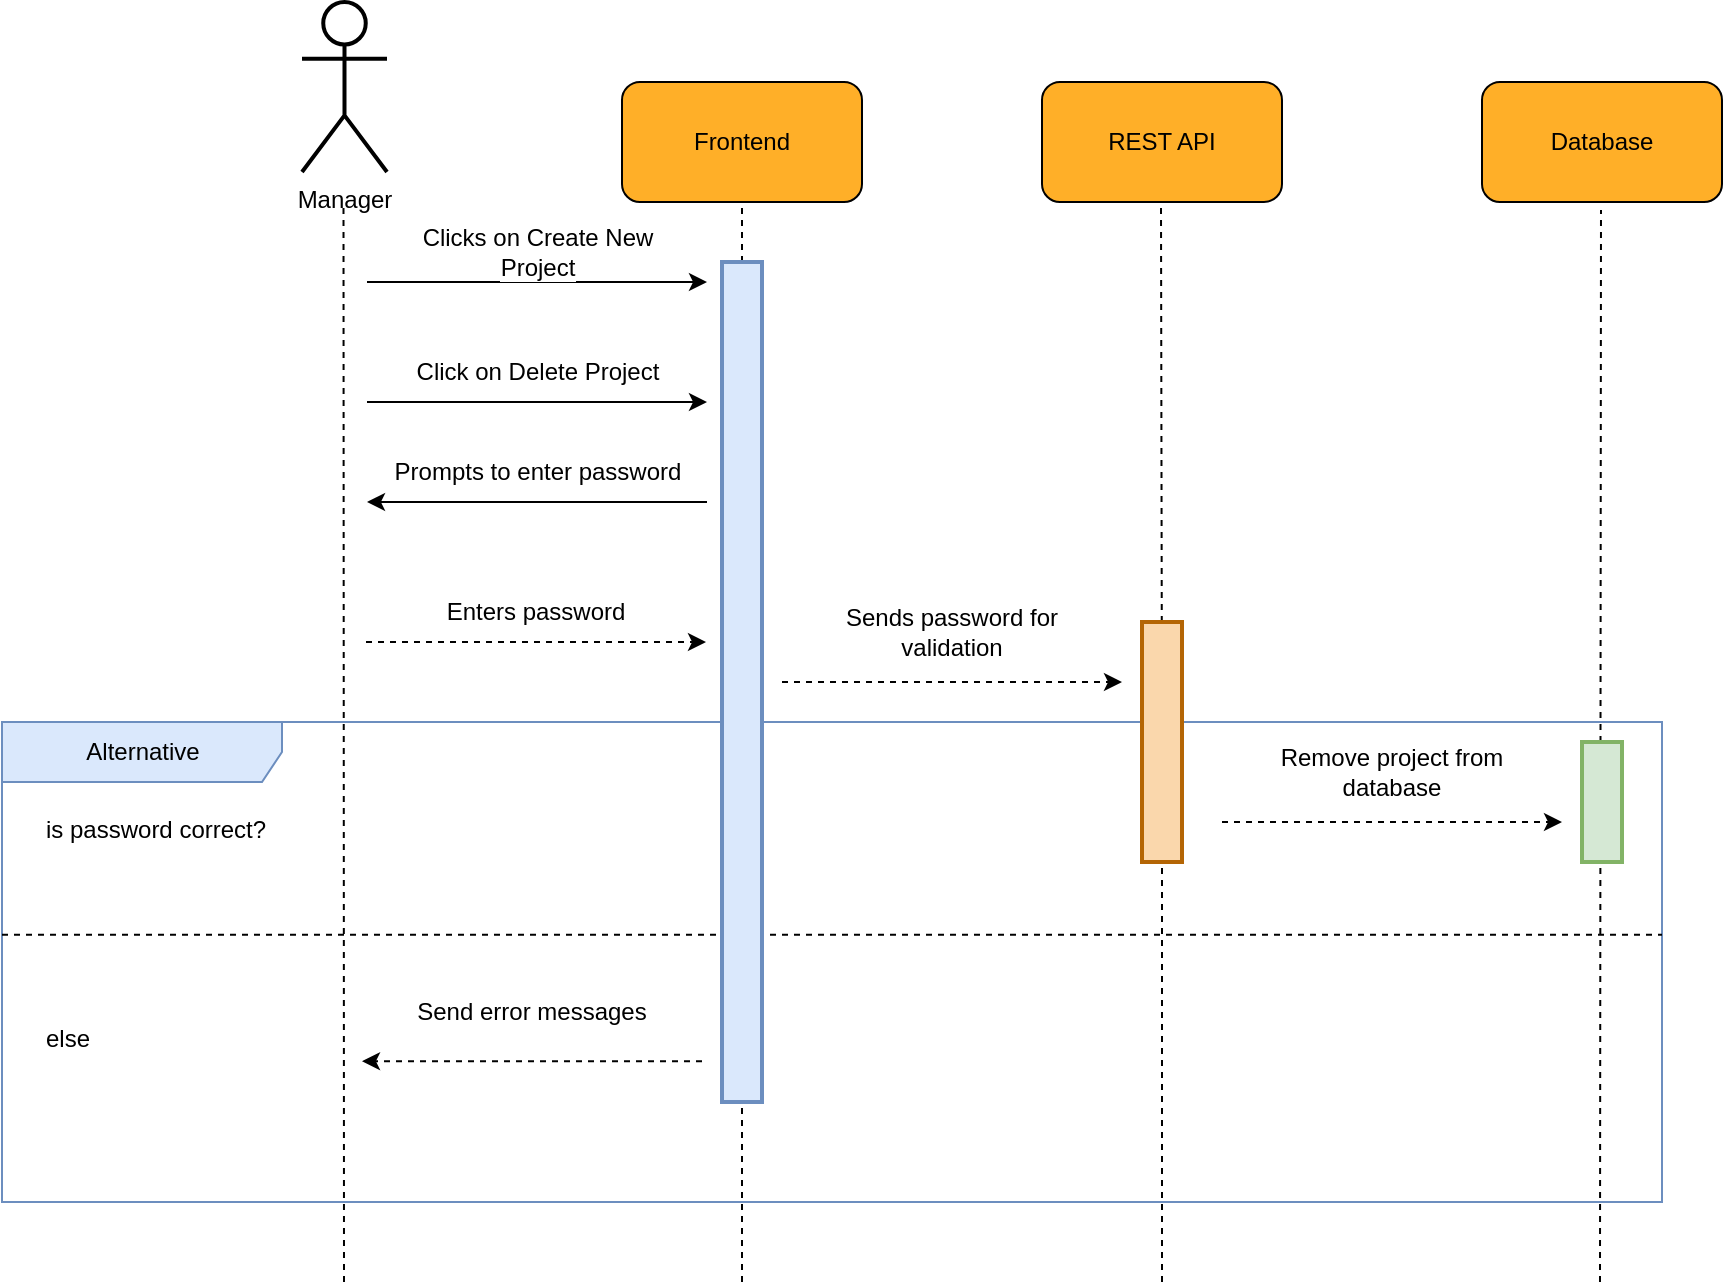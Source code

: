 <mxfile version="16.1.2" type="device"><diagram id="S9ephRrap3H5ggIDh2mu" name="Page-1"><mxGraphModel dx="918" dy="818" grid="1" gridSize="10" guides="1" tooltips="1" connect="1" arrows="1" fold="1" page="1" pageScale="1" pageWidth="850" pageHeight="1100" math="0" shadow="0"><root><mxCell id="0"/><mxCell id="1" parent="0"/><mxCell id="WoqCzvtfRUfH4RAhsEGo-31" value="Alternative" style="shape=umlFrame;tabWidth=110;tabHeight=30;tabPosition=left;html=1;boundedLbl=1;labelInHeader=1;width=140;height=30;fillColor=#dae8fc;fontSize=12;strokeWidth=1;strokeColor=#6c8ebf;" parent="1" vertex="1"><mxGeometry x="290" y="520" width="830" height="240" as="geometry"/></mxCell><mxCell id="WoqCzvtfRUfH4RAhsEGo-32" value="is password correct?" style="text;fillColor=none;fontSize=12;" parent="WoqCzvtfRUfH4RAhsEGo-31" vertex="1"><mxGeometry width="100" height="20" relative="1" as="geometry"><mxPoint x="20" y="40" as="offset"/></mxGeometry></mxCell><mxCell id="WoqCzvtfRUfH4RAhsEGo-33" value="else" style="line;strokeWidth=1;dashed=1;labelPosition=center;verticalLabelPosition=bottom;align=left;verticalAlign=top;spacingLeft=20;spacingTop=15;fillColor=none;fontSize=12;" parent="WoqCzvtfRUfH4RAhsEGo-31" vertex="1"><mxGeometry y="83.077" width="830" height="46.523" as="geometry"/></mxCell><mxCell id="WoqCzvtfRUfH4RAhsEGo-62" value="" style="endArrow=classic;html=1;rounded=0;strokeWidth=1;jumpSize=6;fontSize=12;dashed=1;" parent="WoqCzvtfRUfH4RAhsEGo-31" edge="1"><mxGeometry width="50" height="50" relative="1" as="geometry"><mxPoint x="610" y="50.0" as="sourcePoint"/><mxPoint x="780" y="50.0" as="targetPoint"/></mxGeometry></mxCell><mxCell id="WoqCzvtfRUfH4RAhsEGo-63" value="&lt;span style=&quot;background-color: rgb(255 , 255 , 255)&quot;&gt;Remove project from database&lt;/span&gt;" style="text;html=1;strokeColor=none;fillColor=none;align=center;verticalAlign=middle;whiteSpace=wrap;rounded=0;fontSize=12;" parent="WoqCzvtfRUfH4RAhsEGo-31" vertex="1"><mxGeometry x="620" y="10" width="150" height="30" as="geometry"/></mxCell><mxCell id="WoqCzvtfRUfH4RAhsEGo-65" value="" style="endArrow=classic;html=1;rounded=0;strokeWidth=1;jumpSize=6;fontSize=12;dashed=1;" parent="WoqCzvtfRUfH4RAhsEGo-31" edge="1"><mxGeometry width="50" height="50" relative="1" as="geometry"><mxPoint x="350" y="169.6" as="sourcePoint"/><mxPoint x="180" y="169.6" as="targetPoint"/></mxGeometry></mxCell><mxCell id="WoqCzvtfRUfH4RAhsEGo-66" value="&lt;span style=&quot;background-color: rgb(255 , 255 , 255)&quot;&gt;Send error messages&lt;/span&gt;" style="text;html=1;strokeColor=none;fillColor=none;align=center;verticalAlign=middle;whiteSpace=wrap;rounded=0;fontSize=12;" parent="WoqCzvtfRUfH4RAhsEGo-31" vertex="1"><mxGeometry x="190" y="129.6" width="150" height="30" as="geometry"/></mxCell><mxCell id="WoqCzvtfRUfH4RAhsEGo-34" value="" style="group;fontSize=12;" parent="1" vertex="1" connectable="0"><mxGeometry x="600" y="200" width="120" height="60" as="geometry"/></mxCell><mxCell id="WoqCzvtfRUfH4RAhsEGo-35" value="" style="rounded=1;whiteSpace=wrap;html=1;fillColor=#FFAF28;fontSize=12;" parent="WoqCzvtfRUfH4RAhsEGo-34" vertex="1"><mxGeometry width="120" height="60" as="geometry"/></mxCell><mxCell id="WoqCzvtfRUfH4RAhsEGo-36" value="&lt;font style=&quot;font-size: 12px;&quot;&gt;Frontend&lt;/font&gt;" style="text;html=1;strokeColor=none;fillColor=none;align=center;verticalAlign=middle;whiteSpace=wrap;rounded=0;fontSize=12;" parent="WoqCzvtfRUfH4RAhsEGo-34" vertex="1"><mxGeometry x="30" y="15" width="60" height="30" as="geometry"/></mxCell><mxCell id="WoqCzvtfRUfH4RAhsEGo-37" value="" style="group;fontSize=12;" parent="1" vertex="1" connectable="0"><mxGeometry x="810" y="200" width="120" height="60" as="geometry"/></mxCell><mxCell id="WoqCzvtfRUfH4RAhsEGo-38" value="" style="rounded=1;whiteSpace=wrap;html=1;fillColor=#FFAF28;fontSize=12;" parent="WoqCzvtfRUfH4RAhsEGo-37" vertex="1"><mxGeometry width="120" height="60" as="geometry"/></mxCell><mxCell id="WoqCzvtfRUfH4RAhsEGo-39" value="&lt;font style=&quot;font-size: 12px;&quot;&gt;REST API&lt;/font&gt;" style="text;html=1;strokeColor=none;fillColor=none;align=center;verticalAlign=middle;whiteSpace=wrap;rounded=0;fontSize=12;" parent="WoqCzvtfRUfH4RAhsEGo-37" vertex="1"><mxGeometry x="30" y="15" width="60" height="30" as="geometry"/></mxCell><mxCell id="WoqCzvtfRUfH4RAhsEGo-40" value="" style="endArrow=none;dashed=1;html=1;rounded=0;entryX=0.5;entryY=1;entryDx=0;entryDy=0;jumpSize=6;strokeWidth=1;fontSize=12;" parent="1" target="WoqCzvtfRUfH4RAhsEGo-35" edge="1"><mxGeometry width="50" height="50" relative="1" as="geometry"><mxPoint x="660" y="800" as="sourcePoint"/><mxPoint x="810" y="310" as="targetPoint"/></mxGeometry></mxCell><mxCell id="WoqCzvtfRUfH4RAhsEGo-41" value="" style="endArrow=none;dashed=1;html=1;rounded=0;entryX=0.5;entryY=1;entryDx=0;entryDy=0;jumpSize=6;strokeWidth=1;startArrow=none;fontSize=12;" parent="1" source="WoqCzvtfRUfH4RAhsEGo-47" edge="1"><mxGeometry width="50" height="50" relative="1" as="geometry"><mxPoint x="869.5" y="642" as="sourcePoint"/><mxPoint x="869.5" y="260.0" as="targetPoint"/></mxGeometry></mxCell><mxCell id="WoqCzvtfRUfH4RAhsEGo-42" value="Manager" style="shape=umlActor;verticalLabelPosition=bottom;verticalAlign=top;html=1;outlineConnect=0;rounded=1;strokeWidth=2;fontSize=12;" parent="1" vertex="1"><mxGeometry x="440" y="160" width="42.5" height="85" as="geometry"/></mxCell><mxCell id="WoqCzvtfRUfH4RAhsEGo-43" value="" style="endArrow=none;dashed=1;html=1;rounded=0;entryX=0.5;entryY=1;entryDx=0;entryDy=0;jumpSize=6;strokeWidth=1;fontSize=12;" parent="1" edge="1"><mxGeometry width="50" height="50" relative="1" as="geometry"><mxPoint x="461" y="800" as="sourcePoint"/><mxPoint x="460.75" y="260.0" as="targetPoint"/></mxGeometry></mxCell><mxCell id="WoqCzvtfRUfH4RAhsEGo-44" value="" style="endArrow=classic;html=1;rounded=0;strokeWidth=1;jumpSize=6;fontSize=12;" parent="1" edge="1"><mxGeometry width="50" height="50" relative="1" as="geometry"><mxPoint x="472.5" y="300.0" as="sourcePoint"/><mxPoint x="642.5" y="300.0" as="targetPoint"/></mxGeometry></mxCell><mxCell id="WoqCzvtfRUfH4RAhsEGo-45" value="&lt;span style=&quot;background-color: rgb(255 , 255 , 255) ; font-size: 12px&quot;&gt;Clicks on Create New Project&lt;/span&gt;" style="text;html=1;strokeColor=none;fillColor=none;align=center;verticalAlign=middle;whiteSpace=wrap;rounded=0;fontSize=12;" parent="1" vertex="1"><mxGeometry x="482.5" y="270" width="150" height="30" as="geometry"/></mxCell><mxCell id="WoqCzvtfRUfH4RAhsEGo-46" value="" style="rounded=0;whiteSpace=wrap;html=1;fontSize=12;strokeWidth=2;fillColor=#dae8fc;strokeColor=#6c8ebf;" parent="1" vertex="1"><mxGeometry x="650" y="290" width="20" height="420" as="geometry"/></mxCell><mxCell id="WoqCzvtfRUfH4RAhsEGo-47" value="" style="rounded=0;whiteSpace=wrap;html=1;fontSize=12;strokeWidth=2;fillColor=#fad7ac;strokeColor=#b46504;" parent="1" vertex="1"><mxGeometry x="860" y="470" width="20" height="120" as="geometry"/></mxCell><mxCell id="WoqCzvtfRUfH4RAhsEGo-48" value="" style="endArrow=none;dashed=1;html=1;rounded=0;entryX=0.5;entryY=1;entryDx=0;entryDy=0;jumpSize=6;strokeWidth=1;fontSize=12;" parent="1" target="WoqCzvtfRUfH4RAhsEGo-47" edge="1"><mxGeometry width="50" height="50" relative="1" as="geometry"><mxPoint x="870" y="800" as="sourcePoint"/><mxPoint x="869.5" y="260" as="targetPoint"/></mxGeometry></mxCell><mxCell id="WoqCzvtfRUfH4RAhsEGo-49" value="" style="group;fontSize=12;" parent="1" vertex="1" connectable="0"><mxGeometry x="1030" y="200" width="120" height="60" as="geometry"/></mxCell><mxCell id="WoqCzvtfRUfH4RAhsEGo-50" value="" style="rounded=1;whiteSpace=wrap;html=1;fillColor=#FFAF28;fontSize=12;" parent="WoqCzvtfRUfH4RAhsEGo-49" vertex="1"><mxGeometry width="120" height="60" as="geometry"/></mxCell><mxCell id="WoqCzvtfRUfH4RAhsEGo-51" value="&lt;font style=&quot;font-size: 12px&quot;&gt;Database&lt;/font&gt;" style="text;html=1;strokeColor=none;fillColor=none;align=center;verticalAlign=middle;whiteSpace=wrap;rounded=0;fontSize=12;" parent="WoqCzvtfRUfH4RAhsEGo-49" vertex="1"><mxGeometry x="30" y="15" width="60" height="30" as="geometry"/></mxCell><mxCell id="WoqCzvtfRUfH4RAhsEGo-52" value="" style="endArrow=none;dashed=1;html=1;rounded=0;entryX=0.5;entryY=1;entryDx=0;entryDy=0;jumpSize=6;strokeWidth=1;fontSize=12;startArrow=none;" parent="1" edge="1"><mxGeometry width="50" height="50" relative="1" as="geometry"><mxPoint x="1089" y="800" as="sourcePoint"/><mxPoint x="1089.5" y="264" as="targetPoint"/></mxGeometry></mxCell><mxCell id="WoqCzvtfRUfH4RAhsEGo-53" value="" style="endArrow=classic;html=1;rounded=0;strokeWidth=1;jumpSize=6;fontSize=12;" parent="1" edge="1"><mxGeometry width="50" height="50" relative="1" as="geometry"><mxPoint x="472.5" y="360.0" as="sourcePoint"/><mxPoint x="642.5" y="360.0" as="targetPoint"/></mxGeometry></mxCell><mxCell id="WoqCzvtfRUfH4RAhsEGo-54" value="&lt;span style=&quot;background-color: rgb(255 , 255 , 255)&quot;&gt;Click on Delete Project&lt;/span&gt;" style="text;html=1;strokeColor=none;fillColor=none;align=center;verticalAlign=middle;whiteSpace=wrap;rounded=0;fontSize=12;" parent="1" vertex="1"><mxGeometry x="482.5" y="330" width="150" height="30" as="geometry"/></mxCell><mxCell id="WoqCzvtfRUfH4RAhsEGo-57" value="" style="endArrow=classic;html=1;rounded=0;strokeWidth=1;jumpSize=6;fontSize=12;" parent="1" edge="1"><mxGeometry width="50" height="50" relative="1" as="geometry"><mxPoint x="642.5" y="410.0" as="sourcePoint"/><mxPoint x="472.5" y="410.0" as="targetPoint"/></mxGeometry></mxCell><mxCell id="WoqCzvtfRUfH4RAhsEGo-58" value="&lt;span style=&quot;background-color: rgb(255 , 255 , 255)&quot;&gt;Prompts to enter password&lt;/span&gt;" style="text;html=1;strokeColor=none;fillColor=none;align=center;verticalAlign=middle;whiteSpace=wrap;rounded=0;fontSize=12;" parent="1" vertex="1"><mxGeometry x="482.5" y="380" width="150" height="30" as="geometry"/></mxCell><mxCell id="WoqCzvtfRUfH4RAhsEGo-59" value="" style="endArrow=classic;html=1;rounded=0;strokeWidth=1;jumpSize=6;fontSize=12;dashed=1;" parent="1" edge="1"><mxGeometry width="50" height="50" relative="1" as="geometry"><mxPoint x="680" y="500.0" as="sourcePoint"/><mxPoint x="850" y="500.0" as="targetPoint"/></mxGeometry></mxCell><mxCell id="WoqCzvtfRUfH4RAhsEGo-60" value="&lt;span style=&quot;background-color: rgb(255 , 255 , 255)&quot;&gt;Sends password for validation&lt;/span&gt;" style="text;html=1;strokeColor=none;fillColor=none;align=center;verticalAlign=middle;whiteSpace=wrap;rounded=0;fontSize=12;" parent="1" vertex="1"><mxGeometry x="690" y="460" width="150" height="30" as="geometry"/></mxCell><mxCell id="WoqCzvtfRUfH4RAhsEGo-61" value="" style="rounded=0;whiteSpace=wrap;html=1;fontSize=12;strokeWidth=2;fillColor=#d5e8d4;strokeColor=#82b366;" parent="1" vertex="1"><mxGeometry x="1080" y="530" width="20" height="60" as="geometry"/></mxCell><mxCell id="YZSG8ADSb1zB2Gr0_d25-1" value="" style="endArrow=classic;html=1;rounded=0;dashed=1;" edge="1" parent="1"><mxGeometry width="50" height="50" relative="1" as="geometry"><mxPoint x="472" y="480" as="sourcePoint"/><mxPoint x="642" y="480" as="targetPoint"/></mxGeometry></mxCell><mxCell id="YZSG8ADSb1zB2Gr0_d25-2" value="Enters password" style="text;html=1;strokeColor=none;fillColor=none;align=center;verticalAlign=middle;whiteSpace=wrap;rounded=0;" vertex="1" parent="1"><mxGeometry x="482" y="450" width="150" height="30" as="geometry"/></mxCell></root></mxGraphModel></diagram></mxfile>